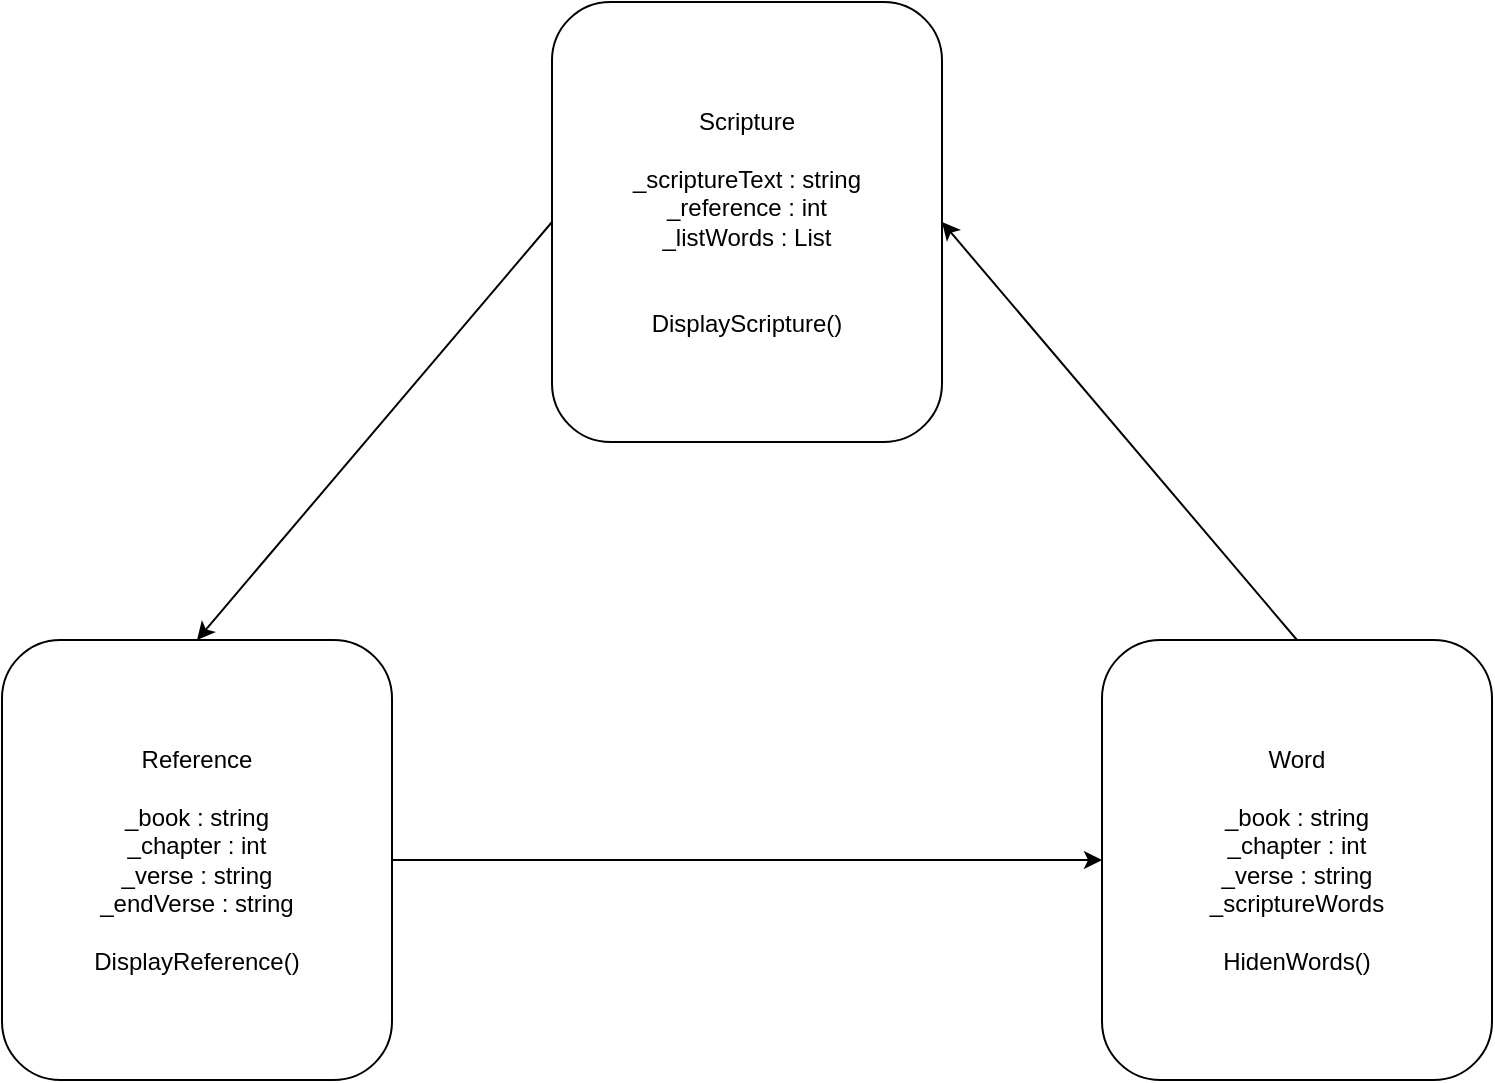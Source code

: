 <mxfile>
    <diagram id="dOFFUSJ7jKULLOa_wioE" name="Page-1">
        <mxGraphModel dx="2310" dy="1000" grid="1" gridSize="11" guides="1" tooltips="1" connect="1" arrows="1" fold="1" page="1" pageScale="1" pageWidth="850" pageHeight="1100" math="0" shadow="0">
            <root>
                <mxCell id="0"/>
                <mxCell id="1" parent="0"/>
                <mxCell id="310" style="edgeStyle=none;html=1;entryX=0.5;entryY=0;entryDx=0;entryDy=0;exitX=0;exitY=0.5;exitDx=0;exitDy=0;" edge="1" parent="1" source="2" target="3">
                    <mxGeometry relative="1" as="geometry">
                        <mxPoint x="297" y="242" as="sourcePoint"/>
                    </mxGeometry>
                </mxCell>
                <mxCell id="2" value="Scripture&lt;br&gt;&lt;br&gt;_scriptureText : string&lt;br&gt;_reference : int&lt;br&gt;_listWords : List&lt;br&gt;&lt;br&gt;&lt;br&gt;DisplayScripture()" style="rounded=1;whiteSpace=wrap;html=1;" parent="1" vertex="1">
                    <mxGeometry x="341" y="88" width="195" height="220" as="geometry"/>
                </mxCell>
                <mxCell id="311" style="edgeStyle=none;html=1;exitX=1;exitY=0.5;exitDx=0;exitDy=0;entryX=0;entryY=0.5;entryDx=0;entryDy=0;" edge="1" parent="1" source="3" target="4">
                    <mxGeometry relative="1" as="geometry"/>
                </mxCell>
                <mxCell id="3" value="Reference&lt;br&gt;&lt;br&gt;_book : string&lt;br&gt;_chapter : int&lt;br&gt;_verse : string&lt;br&gt;_endVerse : string&lt;br&gt;&lt;br&gt;DisplayReference()" style="rounded=1;whiteSpace=wrap;html=1;" parent="1" vertex="1">
                    <mxGeometry x="66" y="407" width="195" height="220" as="geometry"/>
                </mxCell>
                <mxCell id="312" style="edgeStyle=none;html=1;exitX=0.5;exitY=0;exitDx=0;exitDy=0;entryX=1;entryY=0.5;entryDx=0;entryDy=0;" edge="1" parent="1" source="4" target="2">
                    <mxGeometry relative="1" as="geometry">
                        <mxPoint x="506" y="275" as="targetPoint"/>
                    </mxGeometry>
                </mxCell>
                <mxCell id="4" value="Word&lt;br&gt;&lt;br&gt;_book : string&lt;br&gt;_chapter : int&lt;br&gt;_verse : string&lt;br&gt;_scriptureWords&lt;br&gt;&lt;br&gt;HidenWords()" style="rounded=1;whiteSpace=wrap;html=1;" parent="1" vertex="1">
                    <mxGeometry x="616" y="407" width="195" height="220" as="geometry"/>
                </mxCell>
            </root>
        </mxGraphModel>
    </diagram>
</mxfile>